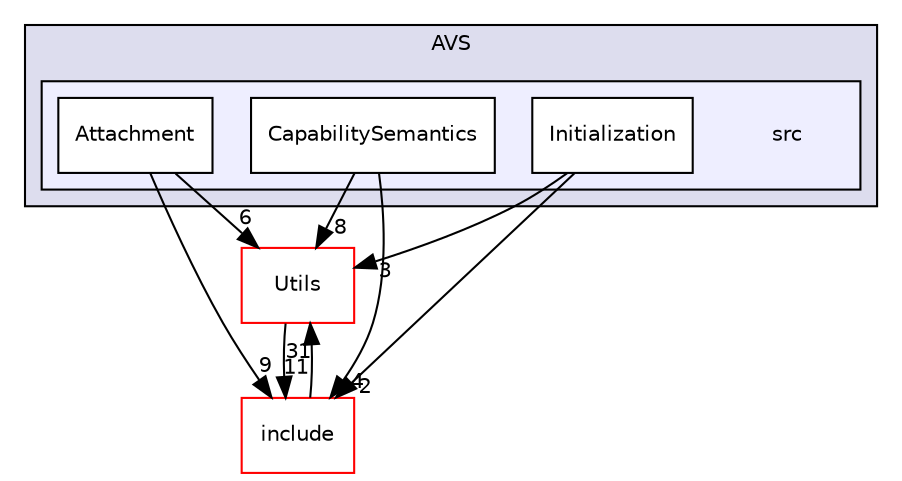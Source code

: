 digraph "/workplace/avs-device-sdk/AVSCommon/AVS/src" {
  compound=true
  node [ fontsize="10", fontname="Helvetica"];
  edge [ labelfontsize="10", labelfontname="Helvetica"];
  subgraph clusterdir_80711c2a226d5fced33fce22558d3784 {
    graph [ bgcolor="#ddddee", pencolor="black", label="AVS" fontname="Helvetica", fontsize="10", URL="dir_80711c2a226d5fced33fce22558d3784.html"]
  subgraph clusterdir_d94cc11696d13ea67fe90a2d6eb692db {
    graph [ bgcolor="#eeeeff", pencolor="black", label="" URL="dir_d94cc11696d13ea67fe90a2d6eb692db.html"];
    dir_d94cc11696d13ea67fe90a2d6eb692db [shape=plaintext label="src"];
    dir_06e279b227c8231beccd25579f494998 [shape=box label="Attachment" color="black" fillcolor="white" style="filled" URL="dir_06e279b227c8231beccd25579f494998.html"];
    dir_1ad9221300ba6acc4aefe448bd7eaa08 [shape=box label="CapabilitySemantics" color="black" fillcolor="white" style="filled" URL="dir_1ad9221300ba6acc4aefe448bd7eaa08.html"];
    dir_2ca986bc936318d174f750e6a1188312 [shape=box label="Initialization" color="black" fillcolor="white" style="filled" URL="dir_2ca986bc936318d174f750e6a1188312.html"];
  }
  }
  dir_49dd3d9ac5586189aa170bac46425b9c [shape=box label="Utils" fillcolor="white" style="filled" color="red" URL="dir_49dd3d9ac5586189aa170bac46425b9c.html"];
  dir_a8d3deb3c1282038af9ce4454694c1e1 [shape=box label="include" fillcolor="white" style="filled" color="red" URL="dir_a8d3deb3c1282038af9ce4454694c1e1.html"];
  dir_2ca986bc936318d174f750e6a1188312->dir_49dd3d9ac5586189aa170bac46425b9c [headlabel="3", labeldistance=1.5 headhref="dir_000163_000167.html"];
  dir_2ca986bc936318d174f750e6a1188312->dir_a8d3deb3c1282038af9ce4454694c1e1 [headlabel="2", labeldistance=1.5 headhref="dir_000163_000144.html"];
  dir_1ad9221300ba6acc4aefe448bd7eaa08->dir_49dd3d9ac5586189aa170bac46425b9c [headlabel="8", labeldistance=1.5 headhref="dir_000162_000167.html"];
  dir_1ad9221300ba6acc4aefe448bd7eaa08->dir_a8d3deb3c1282038af9ce4454694c1e1 [headlabel="4", labeldistance=1.5 headhref="dir_000162_000144.html"];
  dir_49dd3d9ac5586189aa170bac46425b9c->dir_a8d3deb3c1282038af9ce4454694c1e1 [headlabel="11", labeldistance=1.5 headhref="dir_000167_000144.html"];
  dir_a8d3deb3c1282038af9ce4454694c1e1->dir_49dd3d9ac5586189aa170bac46425b9c [headlabel="31", labeldistance=1.5 headhref="dir_000144_000167.html"];
  dir_06e279b227c8231beccd25579f494998->dir_49dd3d9ac5586189aa170bac46425b9c [headlabel="6", labeldistance=1.5 headhref="dir_000161_000167.html"];
  dir_06e279b227c8231beccd25579f494998->dir_a8d3deb3c1282038af9ce4454694c1e1 [headlabel="9", labeldistance=1.5 headhref="dir_000161_000144.html"];
}
